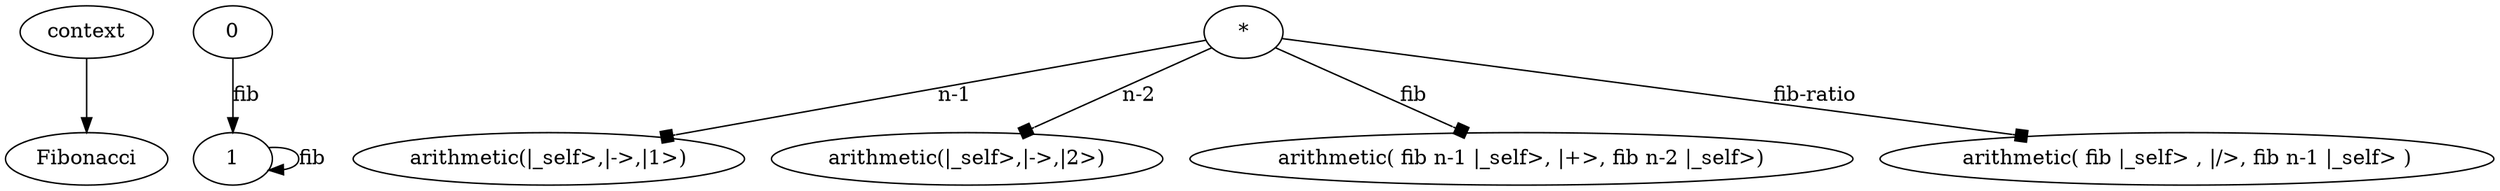 digraph g {
"context" -> "Fibonacci"
"0" -> "1" [label="fib",arrowhead=normal]
"1" -> "1" [label="fib",arrowhead=normal]
"*" -> "arithmetic(|_self>,|->,|1>)" [label="n-1",arrowhead=box]
"*" -> "arithmetic(|_self>,|->,|2>)" [label="n-2",arrowhead=box]
"*" -> "arithmetic( fib n-1 |_self>, |+>, fib n-2 |_self>)" [label="fib",arrowhead=box]
"*" -> "arithmetic( fib |_self> , |/>, fib n-1 |_self> )" [label="fib-ratio",arrowhead=box]
}

